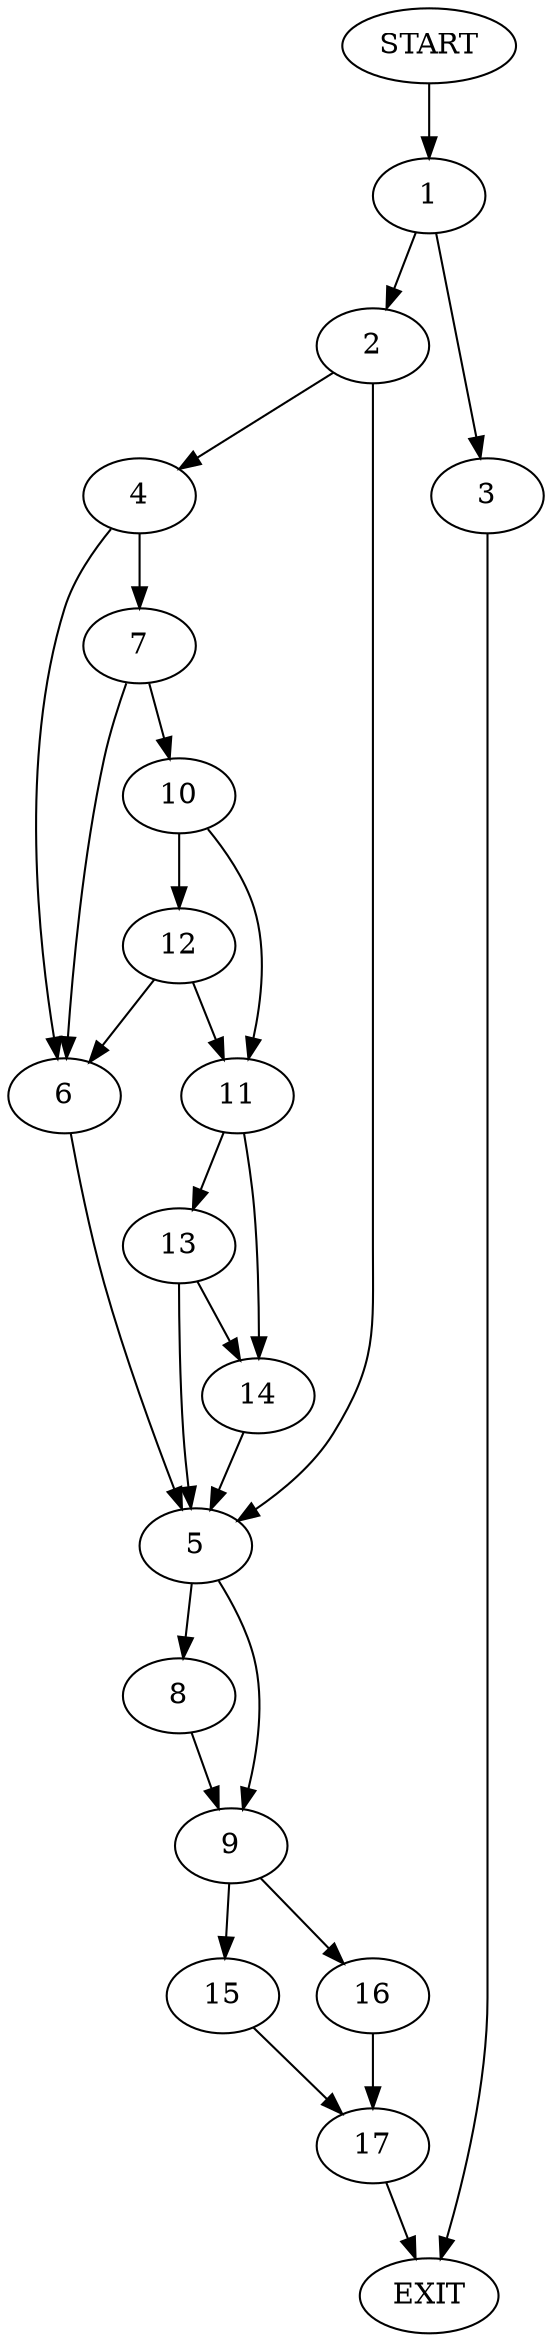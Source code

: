 digraph {
0 [label="START"]
18 [label="EXIT"]
0 -> 1
1 -> 2
1 -> 3
2 -> 4
2 -> 5
3 -> 18
4 -> 6
4 -> 7
5 -> 8
5 -> 9
7 -> 10
7 -> 6
6 -> 5
10 -> 11
10 -> 12
12 -> 11
12 -> 6
11 -> 13
11 -> 14
14 -> 5
13 -> 5
13 -> 14
9 -> 15
9 -> 16
8 -> 9
16 -> 17
15 -> 17
17 -> 18
}

